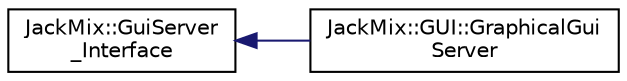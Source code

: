 digraph "类继承关系图"
{
 // LATEX_PDF_SIZE
  edge [fontname="Helvetica",fontsize="10",labelfontname="Helvetica",labelfontsize="10"];
  node [fontname="Helvetica",fontsize="10",shape=record];
  rankdir="LR";
  Node0 [label="JackMix::GuiServer\l_Interface",height=0.2,width=0.4,color="black", fillcolor="white", style="filled",URL="$d7/d8b/class_jack_mix_1_1_gui_server___interface.html",tooltip="Abstract interface for a GUI server"];
  Node0 -> Node1 [dir="back",color="midnightblue",fontsize="10",style="solid",fontname="Helvetica"];
  Node1 [label="JackMix::GUI::GraphicalGui\lServer",height=0.2,width=0.4,color="black", fillcolor="white", style="filled",URL="$d4/deb/class_jack_mix_1_1_g_u_i_1_1_graphical_gui_server.html",tooltip=" "];
}
